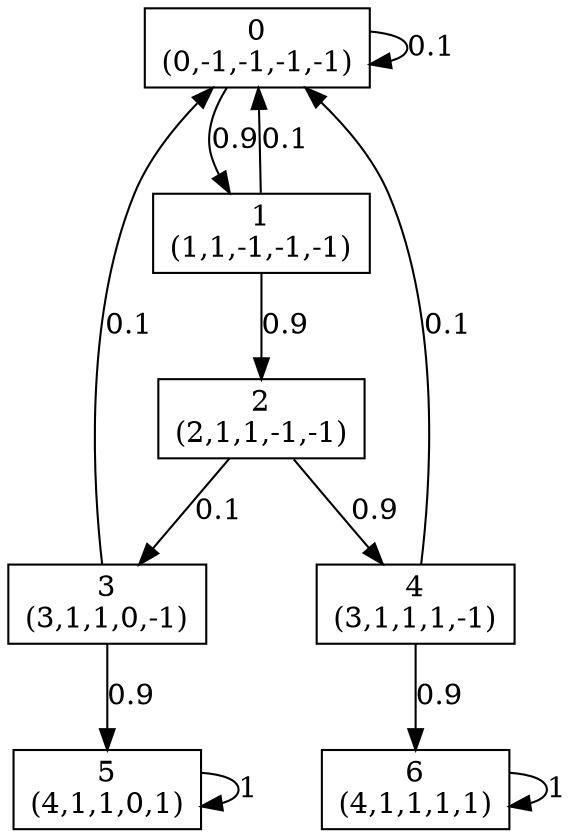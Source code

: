 digraph P {
node [shape=box];
0 -> 0 [ label="0.1" ];
0 -> 1 [ label="0.9" ];
1 -> 0 [ label="0.1" ];
1 -> 2 [ label="0.9" ];
2 -> 3 [ label="0.1" ];
2 -> 4 [ label="0.9" ];
3 -> 0 [ label="0.1" ];
3 -> 5 [ label="0.9" ];
4 -> 0 [ label="0.1" ];
4 -> 6 [ label="0.9" ];
5 -> 5 [ label="1" ];
6 -> 6 [ label="1" ];
0 [label="0\n(0,-1,-1,-1,-1)"];
1 [label="1\n(1,1,-1,-1,-1)"];
2 [label="2\n(2,1,1,-1,-1)"];
3 [label="3\n(3,1,1,0,-1)"];
4 [label="4\n(3,1,1,1,-1)"];
5 [label="5\n(4,1,1,0,1)"];
6 [label="6\n(4,1,1,1,1)"];
}
